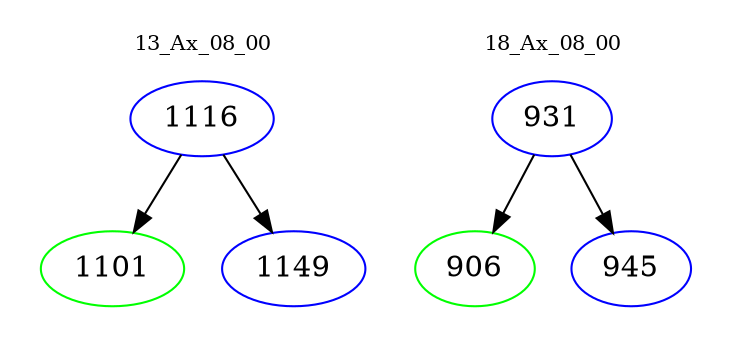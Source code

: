 digraph{
subgraph cluster_0 {
color = white
label = "13_Ax_08_00";
fontsize=10;
T0_1116 [label="1116", color="blue"]
T0_1116 -> T0_1101 [color="black"]
T0_1101 [label="1101", color="green"]
T0_1116 -> T0_1149 [color="black"]
T0_1149 [label="1149", color="blue"]
}
subgraph cluster_1 {
color = white
label = "18_Ax_08_00";
fontsize=10;
T1_931 [label="931", color="blue"]
T1_931 -> T1_906 [color="black"]
T1_906 [label="906", color="green"]
T1_931 -> T1_945 [color="black"]
T1_945 [label="945", color="blue"]
}
}

